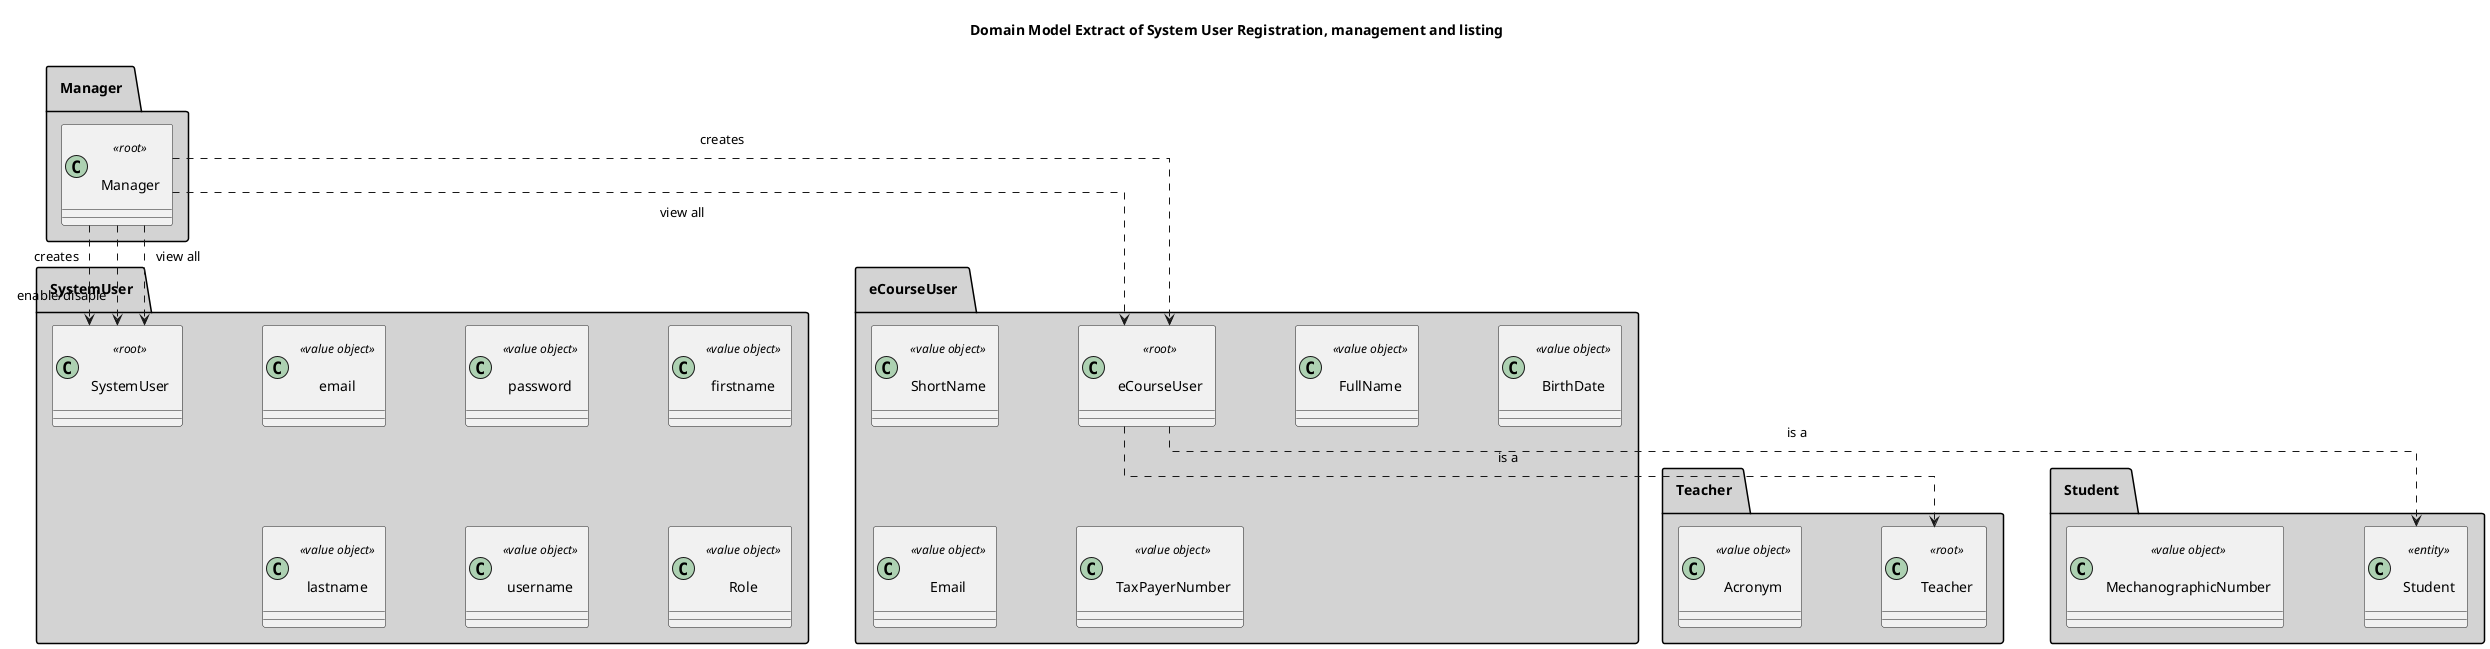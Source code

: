 @startuml
title "Domain Model Extract of System User Registration, management and listing "
left to right direction
top to bottom direction
skinparam padding 10
skinparam nodesep 80
skinparam ranksep 100
skinparam groupInheritance 1
skinparam linetype ortho
skinparam separation 1000
skinparam NoteBackgroundColor #A9A9A9
skinparam package {
    BackgroundColor #D3D3D3
    FontStyle bold
}
package SystemUser{
  class SystemUser <<root>>{
  }

  class email << value object>>{}
  class password << value object>>{}
  class firstname << value object>>{}
  class lastname << value object>>{}
  class username << value object>>{}

  class Role <<value object>>{}

}
package Manager {
  class Manager <<root>> {}
}
package Teacher{
  class Teacher <<root>> {
  }

  class Acronym <<value object>>{}
}
package Student{
  class Student <<entity>>{
  }

  class MechanographicNumber <<value object>>{}
}
package eCourseUser{
  class eCourseUser <<root>>{
  }

  class ShortName <<value object>>{}
  class FullName <<value object>>{}
  class BirthDate <<value object>>{}
  class Email <<value object>>{}
  class TaxPayerNumber <<value object>>{}
}
Manager.Manager ..> SystemUser.SystemUser : creates
Manager.Manager ..> eCourseUser.eCourseUser : creates
Manager.Manager ..> SystemUser.SystemUser : enable/disable
Manager.Manager ..> SystemUser.SystemUser : view all
Manager.Manager ..> eCourseUser.eCourseUser : view all
eCourseUser.eCourseUser ..> Teacher.Teacher : is a
eCourseUser.eCourseUser ..> Student.Student : is a
@enduml